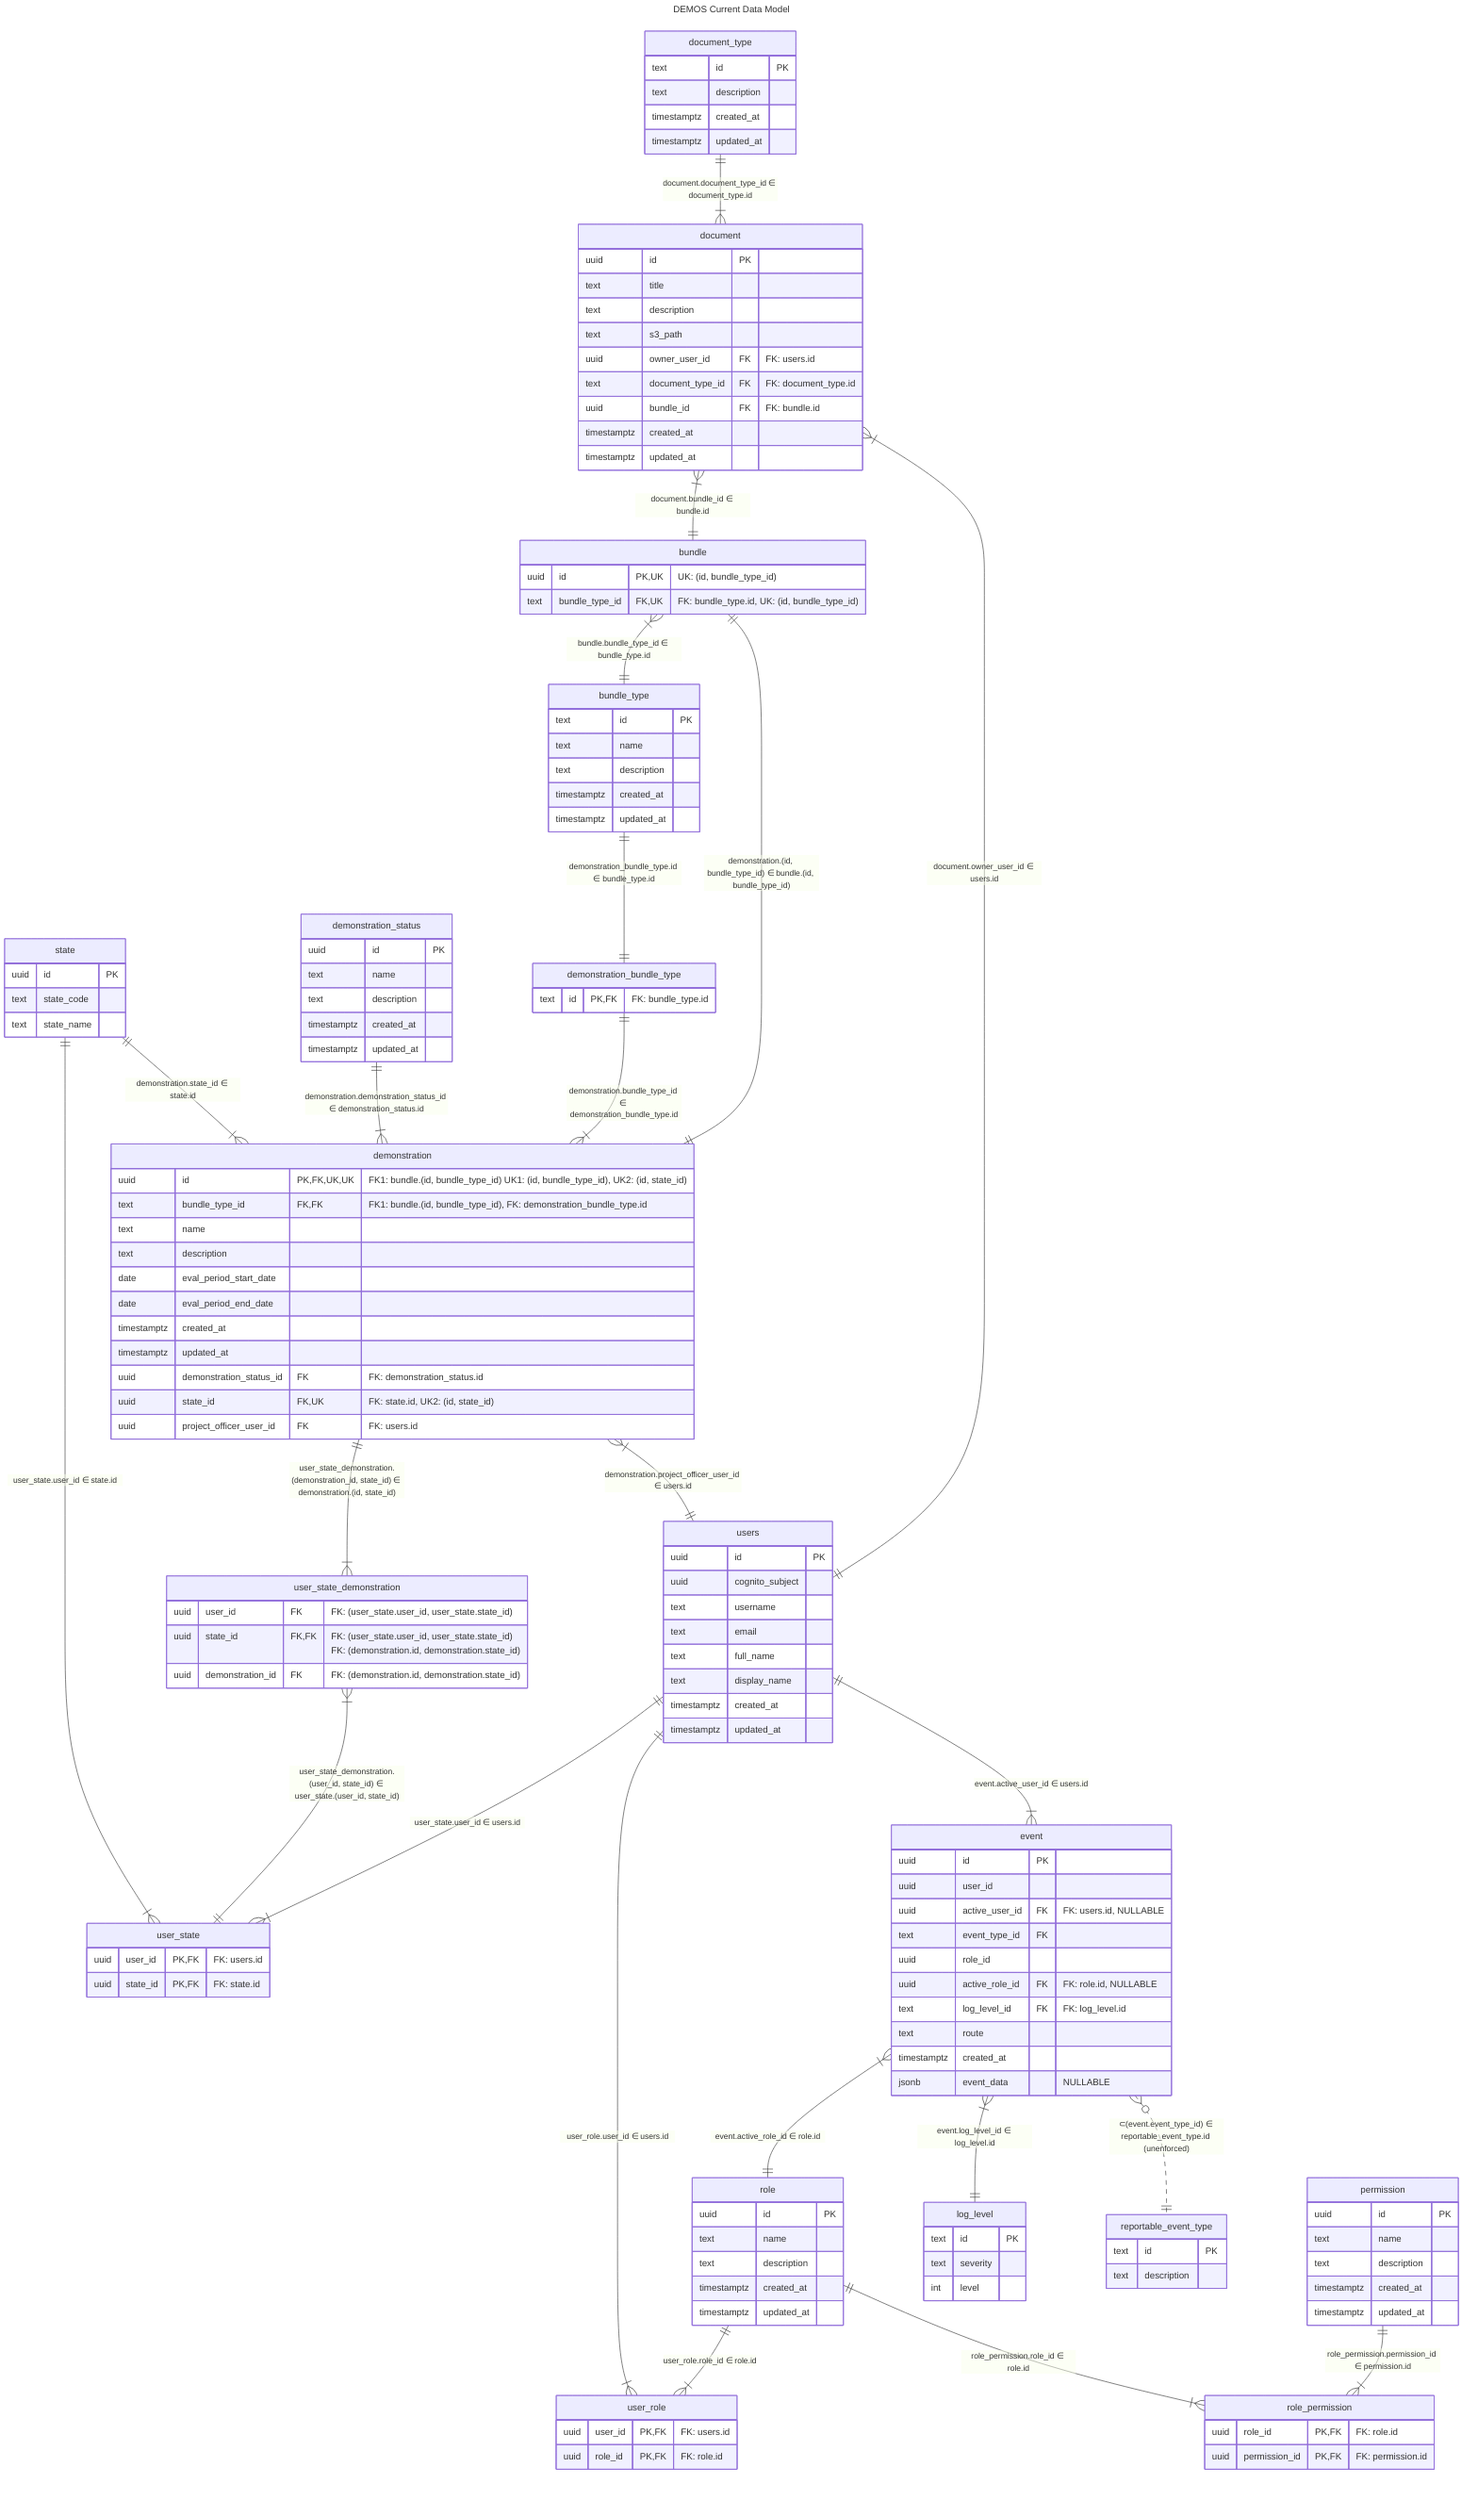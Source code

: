 ---
title: DEMOS Current Data Model
---

erDiagram


  document_type ||--|{ document : "document.document_type_id ∈ document_type.id"
  document }|--|| bundle : "document.bundle_id ∈ bundle.id"
  document }|--|| users : "document.owner_user_id ∈ users.id"
  bundle }|--|| bundle_type : "bundle.bundle_type_id ∈ bundle_type.id"
  bundle ||--|| demonstration : "demonstration.(id, bundle_type_id) ∈ bundle.(id, bundle_type_id)"
  bundle_type ||--|| demonstration_bundle_type : "demonstration_bundle_type.id ∈ bundle_type.id"
  demonstration_bundle_type ||--|{ demonstration : "demonstration.bundle_type_id ∈ demonstration_bundle_type.id"
  demonstration_status ||--|{ demonstration : "demonstration.demonstration_status_id ∈ demonstration_status.id"
  state ||--|{ demonstration : "demonstration.state_id ∈ state.id"
  demonstration }|--|| users : "demonstration.project_officer_user_id ∈ users.id"
  users ||--|{ user_state : "user_state.user_id ∈ users.id"
  user_state_demonstration }|--|| user_state : "user_state_demonstration.(user_id, state_id) ∈ user_state.(user_id, state_id)"
  state ||--|{ user_state : "user_state.user_id ∈ state.id"
  demonstration ||--|{ user_state_demonstration : "user_state_demonstration.(demonstration_id, state_id) ∈ demonstration.(id, state_id)"
  users ||--|{ event : "event.active_user_id ∈ users.id"
  role ||--|{ user_role : "user_role.role_id ∈ role.id"
  event }|--|| role : "event.active_role_id ∈ role.id"
  users ||--|{ user_role : "user_role.user_id ∈ users.id"
  permission ||--|{ role_permission : "role_permission.permission_id ∈ permission.id"
  role ||--|{ role_permission : "role_permission.role_id ∈ role.id"
  event }|--|| log_level : "event.log_level_id ∈ log_level.id"
  event }O..|| reportable_event_type : "⊂(event.event_type_id) ∈ reportable_event_type.id (unenforced)"

  bundle {
    uuid id PK, UK "UK: (id, bundle_type_id)"
    text bundle_type_id FK, UK "FK: bundle_type.id, UK: (id, bundle_type_id)"
  }

  bundle_type {
    text id PK
    text name
    text description
    timestamptz created_at
    timestamptz updated_at
  }

  demonstration {
    uuid id PK, FK, UK, UK "FK1: bundle.(id, bundle_type_id) UK1: (id, bundle_type_id), UK2: (id, state_id)"
    text bundle_type_id FK, FK "FK1: bundle.(id, bundle_type_id), FK: demonstration_bundle_type.id"
    text name
    text description
    date eval_period_start_date
    date eval_period_end_date
    timestamptz created_at
    timestamptz updated_at
    uuid demonstration_status_id FK "FK: demonstration_status.id"
    uuid state_id FK, UK "FK: state.id, UK2: (id, state_id)"
    uuid project_officer_user_id FK "FK: users.id"
  }

  demonstration_bundle_type {
    text id PK, FK "FK: bundle_type.id"
  }

  demonstration_status {
    uuid id PK
    text name
    text description
    timestamptz created_at
    timestamptz updated_at
  }

  document {
    uuid id PK
    text title
    text description
    text s3_path
    uuid owner_user_id FK "FK: users.id"
    text document_type_id FK "FK: document_type.id"
    uuid bundle_id FK "FK: bundle.id"
    timestamptz created_at
    timestamptz updated_at
  }

  document_type {
    text id PK
    text description
    timestamptz created_at
    timestamptz updated_at
  }

  event {
    uuid id PK
    uuid user_id
    uuid active_user_id FK "FK: users.id, NULLABLE"
    text event_type_id FK
    uuid role_id
    uuid active_role_id FK "FK: role.id, NULLABLE"
    text log_level_id FK "FK: log_level.id"
    text route
    timestamptz created_at
    jsonb event_data "NULLABLE"
  }

  log_level {
    text id PK
    text severity
    int level
  }

  permission {
    uuid id PK
    text name
    text description
    timestamptz created_at
    timestamptz updated_at
  }

  reportable_event_type {
    text id PK
    text description
  }

  role {
    uuid id PK
    text name
    text description
    timestamptz created_at
    timestamptz updated_at
  }

  role_permission {
    uuid role_id PK, FK "FK: role.id"
    uuid permission_id PK, FK "FK: permission.id"
  }

  state {
    uuid id PK
    text state_code
    text state_name
  }

  user_role {
    uuid user_id PK, FK "FK: users.id"
    uuid role_id PK, FK "FK: role.id"
  }

  user_state {
    uuid user_id PK, FK "FK: users.id"
    uuid state_id PK, FK "FK: state.id"
  }

  user_state_demonstration {
    uuid user_id FK "FK: (user_state.user_id, user_state.state_id)"
    uuid state_id FK, FK "FK: (user_state.user_id, user_state.state_id)<br>FK: (demonstration.id, demonstration.state_id)"
    uuid demonstration_id FK "FK: (demonstration.id, demonstration.state_id)"
  }

  users {
    uuid id PK
    uuid cognito_subject
    text username
    text email
    text full_name
    text display_name
    timestamptz created_at
    timestamptz updated_at
  }